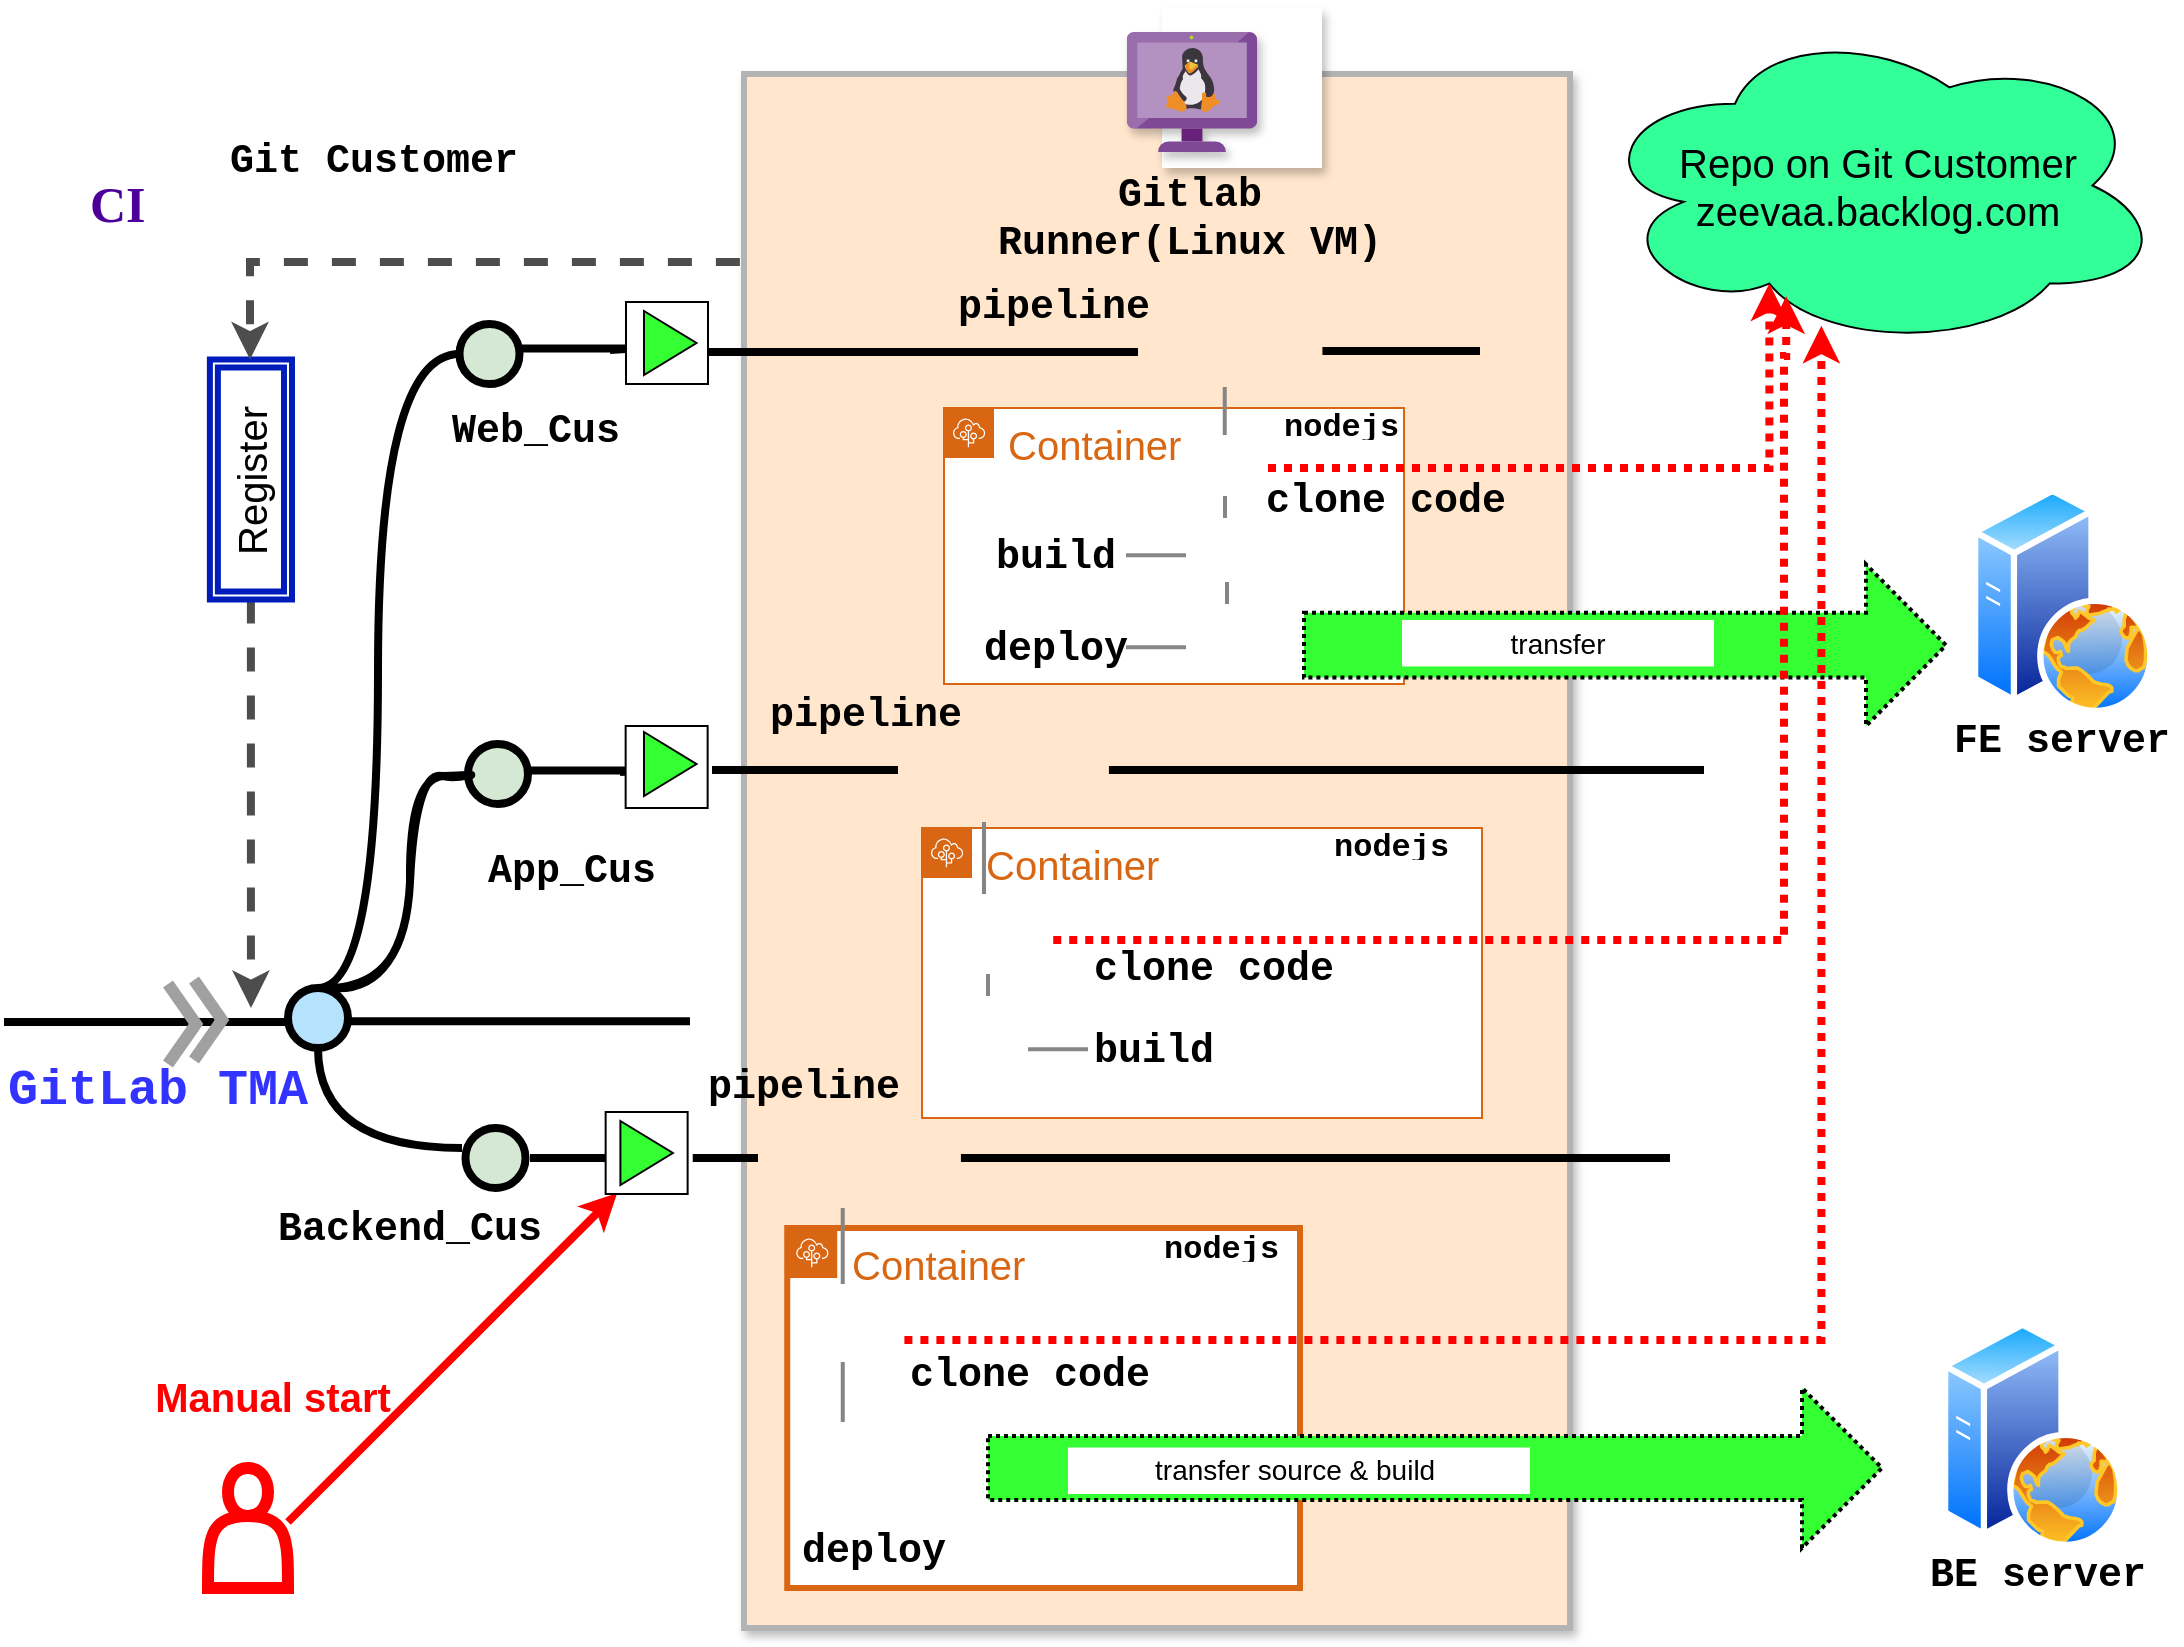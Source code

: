 <mxfile version="20.2.3" type="github">
  <diagram id="yPxyJZ8AM_hMuL3Unpa9" name="complex gitflow">
    <mxGraphModel dx="1169" dy="596" grid="1" gridSize="10" guides="0" tooltips="1" connect="0" arrows="0" fold="1" page="0" pageScale="1" pageWidth="1100" pageHeight="850" math="0" shadow="0">
      <root>
        <mxCell id="0" />
        <mxCell id="1" parent="0" />
        <mxCell id="5-vusKYfpJIrkrFz_v---182" value="" style="shape=image;html=1;verticalAlign=top;verticalLabelPosition=bottom;labelBackgroundColor=#ffffff;imageAspect=0;aspect=fixed;image=https://cdn4.iconfinder.com/data/icons/socialcones/508/Gitlab-128.png;rounded=0;shadow=0;glass=0;labelBorderColor=none;fontSize=25;fontColor=#3333FF;strokeColor=#FF0000;strokeWidth=6;fillColor=none;" parent="1" vertex="1">
          <mxGeometry x="21" y="7" width="107" height="107" as="geometry" />
        </mxCell>
        <mxCell id="5-vusKYfpJIrkrFz_v---49" value="" style="whiteSpace=wrap;html=1;strokeWidth=3;fillColor=#FFE6CC;rounded=0;shadow=1;glass=0;absoluteArcSize=1;allowArrows=1;labelBackgroundColor=none;labelBorderColor=none;fontColor=#CFCFCF;strokeColor=#B3B3B3;" parent="1" vertex="1">
          <mxGeometry x="377" y="39" width="413" height="777" as="geometry" />
        </mxCell>
        <mxCell id="5-vusKYfpJIrkrFz_v---159" value="&lt;font style=&quot;font-size: 20px;&quot;&gt;Container&lt;/font&gt;" style="points=[[0,0],[0.25,0],[0.5,0],[0.75,0],[1,0],[1,0.25],[1,0.5],[1,0.75],[1,1],[0.75,1],[0.5,1],[0.25,1],[0,1],[0,0.75],[0,0.5],[0,0.25]];outlineConnect=0;gradientColor=none;html=1;whiteSpace=wrap;fontSize=12;fontStyle=0;container=1;pointerEvents=0;collapsible=0;recursiveResize=0;shape=mxgraph.aws4.group;grIcon=mxgraph.aws4.group_elastic_beanstalk;strokeColor=#D86613;fillColor=default;verticalAlign=top;align=left;spacingLeft=30;fontColor=#D86613;dashed=0;rounded=0;shadow=0;glass=0;labelBackgroundColor=none;labelBorderColor=none;" parent="1" vertex="1">
          <mxGeometry x="477" y="206" width="230" height="138" as="geometry" />
        </mxCell>
        <mxCell id="YNiDKU0idmeV1tOSZLgt-16" value="" style="shape=image;html=1;verticalAlign=top;verticalLabelPosition=bottom;labelBackgroundColor=#ffffff;imageAspect=0;aspect=fixed;image=https://cdn3.iconfinder.com/data/icons/flat-actions-icons-9/792/Tick_Mark_Circle-128.png;rounded=0;shadow=0;glass=0;labelBorderColor=none;fontColor=none;strokeColor=#828282;strokeWidth=4;fillColor=#FFFFFF;" vertex="1" parent="5-vusKYfpJIrkrFz_v---159">
          <mxGeometry x="111.56" y="41.56" width="61.62" height="61.62" as="geometry" />
        </mxCell>
        <mxCell id="5-vusKYfpJIrkrFz_v---47" value="" style="shape=image;html=1;verticalAlign=top;verticalLabelPosition=bottom;labelBackgroundColor=#ffffff;imageAspect=0;aspect=fixed;image=https://cdn0.iconfinder.com/data/icons/phosphor-thin-vol-3/256/git-commit-thin-128.png;strokeWidth=6;direction=west;rounded=0;" parent="1" vertex="1">
          <mxGeometry x="364" y="517.62" width="126.75" height="126.75" as="geometry" />
        </mxCell>
        <mxCell id="5-vusKYfpJIrkrFz_v---157" value="&lt;font style=&quot;font-size: 20px;&quot;&gt;Container&lt;/font&gt;" style="points=[[0,0],[0.25,0],[0.5,0],[0.75,0],[1,0],[1,0.25],[1,0.5],[1,0.75],[1,1],[0.75,1],[0.5,1],[0.25,1],[0,1],[0,0.75],[0,0.5],[0,0.25]];outlineConnect=0;gradientColor=none;html=1;whiteSpace=wrap;fontSize=12;fontStyle=0;container=1;pointerEvents=0;collapsible=0;recursiveResize=0;shape=mxgraph.aws4.group;grIcon=mxgraph.aws4.group_elastic_beanstalk;strokeColor=#D86613;fillColor=default;verticalAlign=top;align=left;spacingLeft=30;fontColor=#D86613;dashed=0;rounded=0;shadow=0;glass=0;labelBackgroundColor=none;labelBorderColor=none;" parent="1" vertex="1">
          <mxGeometry x="467" y="416" width="260" height="80" as="geometry" />
        </mxCell>
        <mxCell id="5-vusKYfpJIrkrFz_v---151" value="&lt;font style=&quot;font-size: 20px;&quot;&gt;Container&lt;/font&gt;" style="points=[[0,0],[0.25,0],[0.5,0],[0.75,0],[1,0],[1,0.25],[1,0.5],[1,0.75],[1,1],[0.75,1],[0.5,1],[0.25,1],[0,1],[0,0.75],[0,0.5],[0,0.25]];outlineConnect=0;gradientColor=none;html=1;whiteSpace=wrap;fontSize=12;fontStyle=0;container=1;pointerEvents=0;collapsible=0;recursiveResize=0;shape=mxgraph.aws4.group;grIcon=mxgraph.aws4.group_elastic_beanstalk;strokeColor=#D86613;fillColor=default;verticalAlign=top;align=left;spacingLeft=30;fontColor=#D86613;dashed=0;rounded=0;shadow=0;glass=0;labelBackgroundColor=none;labelBorderColor=none;strokeWidth=3;" parent="1" vertex="1">
          <mxGeometry x="398.62" y="616" width="256.38" height="180" as="geometry" />
        </mxCell>
        <mxCell id="5-vusKYfpJIrkrFz_v---160" value="&lt;font style=&quot;font-size: 16px;&quot;&gt;nodejs&lt;/font&gt;" style="text;html=1;strokeColor=none;fillColor=none;align=left;verticalAlign=middle;whiteSpace=wrap;overflow=hidden;fontSize=20;fontStyle=1;fontFamily=Courier New;rounded=0;" parent="5-vusKYfpJIrkrFz_v---151" vertex="1">
          <mxGeometry x="186.84" y="-5" width="84.54" height="23" as="geometry" />
        </mxCell>
        <mxCell id="5-vusKYfpJIrkrFz_v---142" value="clone code" style="text;html=1;strokeColor=none;fillColor=none;align=left;verticalAlign=middle;whiteSpace=wrap;overflow=hidden;fontSize=20;fontStyle=1;fontFamily=Courier New;rounded=0;" parent="5-vusKYfpJIrkrFz_v---151" vertex="1">
          <mxGeometry x="59.38" y="59" width="123.81" height="26" as="geometry" />
        </mxCell>
        <mxCell id="5-vusKYfpJIrkrFz_v---116" value="" style="verticalLabelPosition=bottom;verticalAlign=top;html=1;strokeWidth=2;shape=mxgraph.arrows2.arrow;dy=0.6;dx=40;notch=0;rounded=0;shadow=0;glass=0;labelBackgroundColor=none;labelBorderColor=none;fontColor=none;fillColor=#33FF33;dashed=1;dashPattern=1 1;whiteSpace=wrap;" parent="1" vertex="1">
          <mxGeometry x="499" y="696" width="447" height="80" as="geometry" />
        </mxCell>
        <mxCell id="5-vusKYfpJIrkrFz_v---67" value="" style="whiteSpace=wrap;html=1;aspect=fixed;rounded=0;shadow=1;glass=0;labelBackgroundColor=none;labelBorderColor=none;fontColor=none;strokeColor=none;strokeWidth=4;fillColor=#FFFFFF;noLabel=1;" parent="1" vertex="1">
          <mxGeometry x="586" y="6" width="80" height="80" as="geometry" />
        </mxCell>
        <mxCell id="uWUnNED6HEl2aK5fdaIb-10" value="" style="verticalLabelPosition=bottom;verticalAlign=top;html=1;strokeWidth=4;shape=mxgraph.flowchart.on-page_reference;plain-blue;gradientColor=none;fillColor=#B5E3Fe;strokeColor=#000000;rounded=0;" parent="1" vertex="1">
          <mxGeometry x="149" y="496" width="30" height="30" as="geometry" />
        </mxCell>
        <mxCell id="5-vusKYfpJIrkrFz_v---6" value="" style="verticalLabelPosition=bottom;verticalAlign=top;html=1;strokeWidth=4;shape=mxgraph.flowchart.on-page_reference;plain-purple;gradientColor=none;strokeColor=#000000;fillColor=#D5E8D4;rounded=0;" parent="1" vertex="1">
          <mxGeometry x="237.75" y="566" width="30" height="30" as="geometry" />
        </mxCell>
        <mxCell id="5-vusKYfpJIrkrFz_v---7" value="" style="verticalLabelPosition=bottom;verticalAlign=top;html=1;strokeWidth=4;shape=mxgraph.flowchart.on-page_reference;plain-purple;gradientColor=none;strokeColor=#000000;fillColor=#D5E8D4;rounded=0;" parent="1" vertex="1">
          <mxGeometry x="239" y="374" width="30" height="30" as="geometry" />
        </mxCell>
        <mxCell id="5-vusKYfpJIrkrFz_v---11" style="edgeStyle=orthogonalEdgeStyle;html=1;endArrow=none;endFill=0;jettySize=auto;orthogonalLoop=1;strokeWidth=4;fontSize=15;exitX=0.5;exitY=1;exitDx=0;exitDy=0;exitPerimeter=0;curved=1;" parent="1" source="uWUnNED6HEl2aK5fdaIb-10" edge="1">
          <mxGeometry relative="1" as="geometry">
            <mxPoint x="129.65" y="552.65" as="sourcePoint" />
            <mxPoint x="236" y="576" as="targetPoint" />
            <Array as="points">
              <mxPoint x="164" y="576" />
            </Array>
          </mxGeometry>
        </mxCell>
        <mxCell id="5-vusKYfpJIrkrFz_v---14" value="App_Cus" style="text;html=1;strokeColor=none;fillColor=none;align=left;verticalAlign=middle;whiteSpace=wrap;overflow=hidden;fontSize=20;fontStyle=1;fontFamily=Courier New;rounded=0;" parent="1" vertex="1">
          <mxGeometry x="247" y="410" width="97.62" height="53" as="geometry" />
        </mxCell>
        <mxCell id="5-vusKYfpJIrkrFz_v---15" value="" style="verticalLabelPosition=bottom;verticalAlign=top;html=1;strokeWidth=4;shape=mxgraph.flowchart.on-page_reference;plain-purple;gradientColor=none;strokeColor=#000000;fillColor=#D5E8D4;rounded=0;" parent="1" vertex="1">
          <mxGeometry x="234.75" y="164" width="30" height="30" as="geometry" />
        </mxCell>
        <mxCell id="5-vusKYfpJIrkrFz_v---16" style="edgeStyle=orthogonalEdgeStyle;orthogonalLoop=1;jettySize=auto;html=1;exitX=0.5;exitY=0;exitDx=0;exitDy=0;exitPerimeter=0;endArrow=none;endFill=0;strokeWidth=4;fontFamily=Courier New;fontColor=#009900;entryX=0;entryY=0.5;entryDx=0;entryDy=0;entryPerimeter=0;curved=1;" parent="1" source="uWUnNED6HEl2aK5fdaIb-10" edge="1" target="5-vusKYfpJIrkrFz_v---15">
          <mxGeometry relative="1" as="geometry">
            <mxPoint x="129" y="447" as="sourcePoint" />
            <mxPoint x="240" y="183" as="targetPoint" />
            <Array as="points">
              <mxPoint x="194" y="496" />
              <mxPoint x="194" y="179" />
            </Array>
          </mxGeometry>
        </mxCell>
        <mxCell id="5-vusKYfpJIrkrFz_v---17" value="Web_Cus" style="text;html=1;strokeColor=none;fillColor=none;align=left;verticalAlign=middle;whiteSpace=wrap;overflow=hidden;fontSize=20;fontStyle=1;fontFamily=Courier New;rounded=0;" parent="1" vertex="1">
          <mxGeometry x="229.38" y="200.37" width="97.62" height="33" as="geometry" />
        </mxCell>
        <mxCell id="5-vusKYfpJIrkrFz_v---44" value="" style="shape=image;html=1;verticalAlign=top;verticalLabelPosition=bottom;labelBackgroundColor=#ffffff;imageAspect=0;aspect=fixed;image=https://cdn0.iconfinder.com/data/icons/phosphor-thin-vol-3/256/git-commit-thin-128.png;strokeWidth=6;rounded=0;" parent="1" vertex="1">
          <mxGeometry x="556" y="113.62" width="126.75" height="126.75" as="geometry" />
        </mxCell>
        <mxCell id="5-vusKYfpJIrkrFz_v---46" value="" style="shape=image;html=1;verticalAlign=top;verticalLabelPosition=bottom;labelBackgroundColor=#ffffff;imageAspect=0;aspect=fixed;image=https://cdn0.iconfinder.com/data/icons/phosphor-thin-vol-3/256/git-commit-thin-128.png;strokeWidth=6;rounded=0;" parent="1" vertex="1">
          <mxGeometry x="434.82" y="323.62" width="126.75" height="126.75" as="geometry" />
        </mxCell>
        <mxCell id="5-vusKYfpJIrkrFz_v---53" value="" style="shape=image;html=1;verticalAlign=top;verticalLabelPosition=bottom;labelBackgroundColor=#ffffff;imageAspect=0;aspect=fixed;image=https://cdn3.iconfinder.com/data/icons/UltimateGnome/128x128/actions/gtk-refresh.png;rounded=0;shadow=1;glass=0;labelBorderColor=none;fontColor=#CFCFCF;strokeColor=#B3B3B3;strokeWidth=4;fillColor=none;imageBorder=none;imageBackground=none;" parent="1" vertex="1">
          <mxGeometry x="600.37" y="157.5" width="38" height="38" as="geometry" />
        </mxCell>
        <mxCell id="5-vusKYfpJIrkrFz_v---57" value="" style="shape=image;html=1;verticalAlign=top;verticalLabelPosition=bottom;labelBackgroundColor=#007FFF;imageAspect=0;aspect=fixed;image=https://cdn3.iconfinder.com/data/icons/UltimateGnome/128x128/actions/gtk-refresh.png;rounded=0;shadow=1;glass=0;labelBorderColor=#007FFF;fontColor=#007FFF;strokeColor=#007FFF;strokeWidth=4;fillColor=#007FFF;" parent="1" vertex="1">
          <mxGeometry x="407.38" y="561" width="40" height="40" as="geometry" />
        </mxCell>
        <mxCell id="5-vusKYfpJIrkrFz_v---66" value="" style="aspect=fixed;html=1;points=[];align=center;image;fontSize=12;image=img/lib/mscae/VM_Linux_Non_Azure.svg;rounded=0;shadow=1;glass=0;labelBackgroundColor=default;labelBorderColor=none;fontColor=default;strokeColor=#B3B3B3;strokeWidth=4;fillColor=#007FFF;" parent="1" vertex="1">
          <mxGeometry x="568.39" y="18" width="65.22" height="60" as="geometry" />
        </mxCell>
        <mxCell id="5-vusKYfpJIrkrFz_v---71" value="&lt;font style=&quot;font-size: 20px;&quot;&gt;Gitlab Runner(Linux VM)&lt;/font&gt;" style="text;html=1;strokeColor=none;fillColor=none;align=center;verticalAlign=middle;whiteSpace=wrap;overflow=hidden;fontSize=14;fontStyle=1;fontFamily=Courier New;rounded=0;" parent="1" vertex="1">
          <mxGeometry x="493" y="83" width="214" height="55" as="geometry" />
        </mxCell>
        <mxCell id="5-vusKYfpJIrkrFz_v---81" value="" style="edgeStyle=orthogonalEdgeStyle;rounded=0;orthogonalLoop=1;jettySize=auto;html=1;fontSize=15;endArrow=none;endFill=0;strokeWidth=4;" parent="1" edge="1">
          <mxGeometry relative="1" as="geometry">
            <mxPoint x="315" y="388" as="targetPoint" />
            <mxPoint x="269" y="387.29" as="sourcePoint" />
            <Array as="points">
              <mxPoint x="327" y="387" />
            </Array>
          </mxGeometry>
        </mxCell>
        <mxCell id="5-vusKYfpJIrkrFz_v---101" value="" style="line;strokeWidth=4;html=1;perimeter=backbonePerimeter;points=[];outlineConnect=0;rounded=0;shadow=0;glass=0;labelBackgroundColor=none;labelBorderColor=none;fontColor=none;fillColor=#FFFFFF;" parent="1" vertex="1">
          <mxGeometry x="270" y="576" width="40" height="10" as="geometry" />
        </mxCell>
        <mxCell id="5-vusKYfpJIrkrFz_v---103" value="" style="shape=image;html=1;verticalAlign=top;verticalLabelPosition=bottom;labelBackgroundColor=#ffffff;imageAspect=0;aspect=fixed;image=https://cdn3.iconfinder.com/data/icons/flat-actions-icons-9/792/Tick_Mark_Circle-128.png;rounded=0;shadow=0;glass=0;labelBorderColor=none;fontColor=none;strokeColor=#828282;strokeWidth=4;fillColor=#FFFFFF;" parent="1" vertex="1">
          <mxGeometry x="395.57" y="637" width="61.62" height="61.62" as="geometry" />
        </mxCell>
        <mxCell id="5-vusKYfpJIrkrFz_v---104" value="" style="shape=image;html=1;verticalAlign=top;verticalLabelPosition=bottom;labelBackgroundColor=#ffffff;imageAspect=0;aspect=fixed;image=https://cdn3.iconfinder.com/data/icons/flat-actions-icons-9/792/Tick_Mark_Circle-128.png;rounded=0;shadow=0;glass=0;labelBorderColor=none;fontColor=none;strokeColor=#828282;strokeWidth=4;fillColor=#FFFFFF;" parent="1" vertex="1">
          <mxGeometry x="396.87" y="705" width="59" height="59" as="geometry" />
        </mxCell>
        <mxCell id="5-vusKYfpJIrkrFz_v---106" style="edgeStyle=orthogonalEdgeStyle;orthogonalLoop=1;jettySize=auto;html=1;endArrow=none;endFill=0;strokeWidth=4;fontFamily=Courier New;fontColor=#009900;sketch=1;curved=1;" parent="1" edge="1">
          <mxGeometry relative="1" as="geometry">
            <mxPoint x="171" y="496" as="sourcePoint" />
            <mxPoint x="240" y="390" as="targetPoint" />
            <Array as="points">
              <mxPoint x="210" y="496" />
              <mxPoint x="210" y="390" />
              <mxPoint x="242" y="390" />
            </Array>
          </mxGeometry>
        </mxCell>
        <mxCell id="5-vusKYfpJIrkrFz_v---108" value="" style="line;strokeWidth=2;direction=south;html=1;rounded=0;shadow=0;glass=0;labelBackgroundColor=none;labelBorderColor=none;fontColor=none;fillColor=#FFFFFF;strokeColor=#858585;" parent="1" vertex="1">
          <mxGeometry x="421.37" y="606" width="10" height="38" as="geometry" />
        </mxCell>
        <mxCell id="5-vusKYfpJIrkrFz_v---109" value="" style="line;strokeWidth=2;direction=south;html=1;rounded=0;shadow=0;glass=0;labelBackgroundColor=none;labelBorderColor=none;fontColor=none;fillColor=#FFFFFF;strokeColor=#858585;" parent="1" vertex="1">
          <mxGeometry x="421.38" y="683" width="10" height="30" as="geometry" />
        </mxCell>
        <mxCell id="5-vusKYfpJIrkrFz_v---117" value="transfer source &amp;amp; build&amp;nbsp;" style="whiteSpace=wrap;html=1;rounded=0;shadow=0;glass=0;dashed=1;dashPattern=1 1;labelBackgroundColor=none;labelBorderColor=none;fontColor=none;strokeColor=none;strokeWidth=4;fillColor=#FFFFFF;fontSize=14;" parent="1" vertex="1">
          <mxGeometry x="539" y="725.75" width="231" height="23.25" as="geometry" />
        </mxCell>
        <mxCell id="5-vusKYfpJIrkrFz_v---120" value="" style="aspect=fixed;perimeter=ellipsePerimeter;html=1;align=center;shadow=0;dashed=0;spacingTop=3;image;image=img/lib/active_directory/web_server.svg;rounded=0;glass=0;dashPattern=1 1;labelBackgroundColor=none;labelBorderColor=none;fontSize=14;fontColor=none;strokeColor=#858585;strokeWidth=4;fillColor=#FFFFFF;" parent="1" vertex="1">
          <mxGeometry x="976" y="662.56" width="90.75" height="113.44" as="geometry" />
        </mxCell>
        <mxCell id="5-vusKYfpJIrkrFz_v---121" value="&lt;font style=&quot;font-size: 20px;&quot;&gt;BE server&lt;/font&gt;" style="text;html=1;strokeColor=none;fillColor=none;align=left;verticalAlign=middle;whiteSpace=wrap;overflow=hidden;fontSize=14;fontStyle=1;fontFamily=Courier New;rounded=0;" parent="1" vertex="1">
          <mxGeometry x="968" y="769" width="128" height="39" as="geometry" />
        </mxCell>
        <mxCell id="5-vusKYfpJIrkrFz_v---122" value="" style="shape=image;html=1;verticalAlign=top;verticalLabelPosition=bottom;labelBackgroundColor=#ffffff;imageAspect=0;aspect=fixed;image=https://cdn3.iconfinder.com/data/icons/UltimateGnome/128x128/actions/gtk-refresh.png;rounded=0;shadow=1;glass=0;labelBorderColor=none;fontColor=#CFCFCF;strokeColor=#B3B3B3;strokeWidth=4;fillColor=none;imageBorder=none;imageBackground=none;" parent="1" vertex="1">
          <mxGeometry x="479.2" y="368" width="38" height="38" as="geometry" />
        </mxCell>
        <mxCell id="5-vusKYfpJIrkrFz_v---125" value="" style="shape=image;html=1;verticalAlign=top;verticalLabelPosition=bottom;labelBackgroundColor=#ffffff;imageAspect=0;aspect=fixed;image=https://cdn3.iconfinder.com/data/icons/flat-actions-icons-9/792/Tick_Mark_Circle-128.png;rounded=0;shadow=0;glass=0;labelBorderColor=none;fontColor=none;strokeColor=#828282;strokeWidth=4;fillColor=#FFFFFF;" parent="1" vertex="1">
          <mxGeometry x="588.56" y="203.76" width="61.62" height="61.62" as="geometry" />
        </mxCell>
        <mxCell id="5-vusKYfpJIrkrFz_v---126" value="" style="shape=image;html=1;verticalAlign=top;verticalLabelPosition=bottom;labelBackgroundColor=#ffffff;imageAspect=0;aspect=fixed;image=https://cdn3.iconfinder.com/data/icons/flat-actions-icons-9/792/Tick_Mark_Circle-128.png;rounded=0;shadow=0;glass=0;labelBorderColor=none;fontColor=none;strokeColor=#828282;strokeWidth=4;fillColor=#FFFFFF;" parent="1" vertex="1">
          <mxGeometry x="588.56" y="291.38" width="61.62" height="61.62" as="geometry" />
        </mxCell>
        <mxCell id="5-vusKYfpJIrkrFz_v---128" value="&lt;font style=&quot;font-size: 20px;&quot;&gt;FE server&lt;/font&gt;" style="text;html=1;strokeColor=none;fillColor=none;align=left;verticalAlign=middle;whiteSpace=wrap;overflow=hidden;fontSize=20;fontStyle=1;fontFamily=Courier New;rounded=0;" parent="1" vertex="1">
          <mxGeometry x="980" y="352" width="113" height="39" as="geometry" />
        </mxCell>
        <mxCell id="5-vusKYfpJIrkrFz_v---127" value="" style="aspect=fixed;perimeter=ellipsePerimeter;html=1;align=center;shadow=0;dashed=0;spacingTop=3;image;image=img/lib/active_directory/web_server.svg;rounded=0;glass=0;dashPattern=1 1;labelBackgroundColor=none;labelBorderColor=none;fontSize=14;fontColor=none;strokeColor=#858585;strokeWidth=4;fillColor=#FFFFFF;" parent="1" vertex="1">
          <mxGeometry x="991" y="245.56" width="90.75" height="113.44" as="geometry" />
        </mxCell>
        <mxCell id="5-vusKYfpJIrkrFz_v---139" value="" style="verticalLabelPosition=bottom;verticalAlign=top;html=1;strokeWidth=2;shape=mxgraph.arrows2.arrow;dy=0.6;dx=40;notch=0;rounded=0;shadow=0;glass=0;labelBackgroundColor=none;labelBorderColor=none;fontColor=none;fillColor=#33FF33;dashed=1;dashPattern=1 1;whiteSpace=wrap;" parent="1" vertex="1">
          <mxGeometry x="657" y="284.19" width="321" height="80.81" as="geometry" />
        </mxCell>
        <mxCell id="5-vusKYfpJIrkrFz_v---140" value="transfer" style="whiteSpace=wrap;html=1;rounded=0;shadow=0;glass=0;dashed=1;dashPattern=1 1;labelBackgroundColor=none;labelBorderColor=none;fontColor=none;strokeColor=none;strokeWidth=4;fillColor=#FFFFFF;fontSize=14;" parent="1" vertex="1">
          <mxGeometry x="706" y="311.97" width="156" height="23.25" as="geometry" />
        </mxCell>
        <mxCell id="5-vusKYfpJIrkrFz_v---141" value="Backend_Cus" style="text;html=1;strokeColor=none;fillColor=none;align=left;verticalAlign=middle;whiteSpace=wrap;overflow=hidden;fontSize=20;fontStyle=1;fontFamily=Courier New;rounded=0;" parent="1" vertex="1">
          <mxGeometry x="142.19" y="596" width="144.81" height="40" as="geometry" />
        </mxCell>
        <mxCell id="5-vusKYfpJIrkrFz_v---144" value="build&amp;nbsp;" style="text;html=1;strokeColor=none;fillColor=none;align=left;verticalAlign=middle;whiteSpace=wrap;overflow=hidden;fontSize=20;fontStyle=1;fontFamily=Courier New;rounded=0;" parent="1" vertex="1">
          <mxGeometry x="500.56" y="253.19" width="91" height="53" as="geometry" />
        </mxCell>
        <mxCell id="5-vusKYfpJIrkrFz_v---145" value="deploy" style="text;html=1;strokeColor=none;fillColor=none;align=left;verticalAlign=middle;whiteSpace=wrap;overflow=hidden;fontSize=20;fontStyle=1;fontFamily=Courier New;rounded=0;" parent="1" vertex="1">
          <mxGeometry x="494.56" y="299.69" width="91" height="53" as="geometry" />
        </mxCell>
        <mxCell id="5-vusKYfpJIrkrFz_v---147" value="" style="line;strokeWidth=2;html=1;perimeter=backbonePerimeter;points=[];outlineConnect=0;rounded=0;shadow=0;glass=0;labelBackgroundColor=none;labelBorderColor=none;fontSize=20;fontColor=none;fillColor=#33FF33;strokeColor=#878787;" parent="1" vertex="1">
          <mxGeometry x="568" y="324" width="30" height="3.37" as="geometry" />
        </mxCell>
        <mxCell id="5-vusKYfpJIrkrFz_v---148" value="" style="line;strokeWidth=2;html=1;perimeter=backbonePerimeter;points=[];outlineConnect=0;rounded=0;shadow=0;glass=0;labelBackgroundColor=none;labelBorderColor=none;fontSize=20;fontColor=none;fillColor=#33FF33;strokeColor=#878787;" parent="1" vertex="1">
          <mxGeometry x="568" y="278" width="30" height="3.37" as="geometry" />
        </mxCell>
        <mxCell id="5-vusKYfpJIrkrFz_v---152" value="deploy" style="text;html=1;strokeColor=none;fillColor=none;align=left;verticalAlign=middle;whiteSpace=wrap;overflow=hidden;fontSize=20;fontStyle=1;fontFamily=Courier New;rounded=0;" parent="1" vertex="1">
          <mxGeometry x="403.81" y="750" width="128.81" height="53" as="geometry" />
        </mxCell>
        <mxCell id="5-vusKYfpJIrkrFz_v---162" value="&lt;font style=&quot;font-size: 16px;&quot;&gt;nodejs&lt;/font&gt;" style="text;html=1;strokeColor=none;fillColor=none;align=left;verticalAlign=middle;whiteSpace=wrap;overflow=hidden;fontSize=20;fontStyle=1;fontFamily=Courier New;rounded=0;" parent="1" vertex="1">
          <mxGeometry x="645.46" y="200" width="84.54" height="23" as="geometry" />
        </mxCell>
        <mxCell id="5-vusKYfpJIrkrFz_v---163" value="" style="line;strokeWidth=4;html=1;perimeter=backbonePerimeter;points=[];outlineConnect=0;rounded=0;shadow=0;glass=0;labelBackgroundColor=none;labelBorderColor=none;fontSize=16;fontColor=none;fillColor=#007FFF;" parent="1" vertex="1">
          <mxGeometry x="179" y="507.62" width="171" height="10" as="geometry" />
        </mxCell>
        <mxCell id="5-vusKYfpJIrkrFz_v---164" value="" style="line;strokeWidth=4;html=1;perimeter=backbonePerimeter;points=[];outlineConnect=0;rounded=0;shadow=0;glass=0;labelBackgroundColor=none;labelBorderColor=none;fontSize=16;fontColor=none;fillColor=#007FFF;" parent="1" vertex="1">
          <mxGeometry x="361" y="382" width="93" height="10" as="geometry" />
        </mxCell>
        <mxCell id="5-vusKYfpJIrkrFz_v---165" value="" style="line;strokeWidth=4;html=1;perimeter=backbonePerimeter;points=[];outlineConnect=0;rounded=0;shadow=0;glass=0;labelBackgroundColor=none;labelBorderColor=none;fontSize=16;fontColor=none;fillColor=#007FFF;" parent="1" vertex="1">
          <mxGeometry x="359" y="172.99" width="215" height="10" as="geometry" />
        </mxCell>
        <mxCell id="5-vusKYfpJIrkrFz_v---166" value="" style="line;strokeWidth=4;html=1;perimeter=backbonePerimeter;points=[];outlineConnect=0;rounded=0;shadow=0;glass=0;labelBackgroundColor=none;labelBorderColor=none;fontSize=16;fontColor=none;fillColor=#007FFF;" parent="1" vertex="1">
          <mxGeometry x="351.37" y="576" width="32.63" height="10" as="geometry" />
        </mxCell>
        <mxCell id="5-vusKYfpJIrkrFz_v---167" value="" style="line;strokeWidth=4;html=1;perimeter=backbonePerimeter;points=[];outlineConnect=0;rounded=0;shadow=0;glass=0;labelBackgroundColor=none;labelBorderColor=none;fontSize=16;fontColor=none;fillColor=#007FFF;" parent="1" vertex="1">
          <mxGeometry x="485.46" y="575.99" width="354.54" height="10" as="geometry" />
        </mxCell>
        <mxCell id="5-vusKYfpJIrkrFz_v---169" value="" style="line;strokeWidth=4;html=1;perimeter=backbonePerimeter;points=[];outlineConnect=0;rounded=0;shadow=0;glass=0;labelBackgroundColor=none;labelBorderColor=none;fontSize=16;fontColor=none;fillColor=#007FFF;" parent="1" vertex="1">
          <mxGeometry x="559.46" y="381.99" width="297.54" height="10" as="geometry" />
        </mxCell>
        <mxCell id="5-vusKYfpJIrkrFz_v---173" style="edgeStyle=orthogonalEdgeStyle;rounded=0;orthogonalLoop=1;jettySize=auto;html=1;fontSize=20;fontColor=#000000;strokeColor=#4D4D4D;strokeWidth=4;dashed=1;" parent="1" source="5-vusKYfpJIrkrFz_v---172" edge="1">
          <mxGeometry relative="1" as="geometry">
            <mxPoint x="130.47" y="506" as="targetPoint" />
          </mxGeometry>
        </mxCell>
        <mxCell id="5-vusKYfpJIrkrFz_v---172" value="&lt;font color=&quot;#000000&quot; style=&quot;font-size: 20px;&quot;&gt;Register&lt;/font&gt;" style="shape=ext;double=1;rounded=0;whiteSpace=wrap;html=1;shadow=0;glass=0;labelBackgroundColor=none;labelBorderColor=none;fontSize=20;fontColor=#ffffff;strokeColor=#001DBC;strokeWidth=3;fillColor=none;direction=south;verticalAlign=middle;horizontal=0;align=center;" parent="1" vertex="1">
          <mxGeometry x="109.94" y="181.75" width="41.06" height="120" as="geometry" />
        </mxCell>
        <mxCell id="5-vusKYfpJIrkrFz_v---170" value="" style="line;strokeWidth=4;html=1;perimeter=backbonePerimeter;points=[];outlineConnect=0;rounded=0;shadow=0;glass=0;labelBackgroundColor=none;labelBorderColor=none;fontSize=16;fontColor=none;fillColor=#007FFF;" parent="1" vertex="1">
          <mxGeometry x="666.21" y="172.5" width="78.79" height="10" as="geometry" />
        </mxCell>
        <mxCell id="5-vusKYfpJIrkrFz_v---175" value="" style="edgeStyle=elbowEdgeStyle;elbow=horizontal;endArrow=classic;html=1;rounded=0;dashed=1;fontSize=20;fontColor=#000000;strokeColor=#4D4D4D;strokeWidth=4;entryX=0;entryY=0.5;entryDx=0;entryDy=0;exitX=-0.005;exitY=0.121;exitDx=0;exitDy=0;exitPerimeter=0;" parent="1" source="5-vusKYfpJIrkrFz_v---49" target="5-vusKYfpJIrkrFz_v---172" edge="1">
          <mxGeometry width="50" height="50" relative="1" as="geometry">
            <mxPoint x="411" y="116" as="sourcePoint" />
            <mxPoint x="211" y="86" as="targetPoint" />
            <Array as="points">
              <mxPoint x="130" y="106" />
            </Array>
          </mxGeometry>
        </mxCell>
        <mxCell id="5-vusKYfpJIrkrFz_v---176" value="" style="shape=actor;whiteSpace=wrap;html=1;rounded=0;shadow=0;glass=0;labelBackgroundColor=none;labelBorderColor=none;fontSize=20;fontColor=#000000;strokeColor=#FF0000;strokeWidth=6;fillColor=none;" parent="1" vertex="1">
          <mxGeometry x="109" y="736" width="40" height="60" as="geometry" />
        </mxCell>
        <mxCell id="5-vusKYfpJIrkrFz_v---177" value="" style="endArrow=classic;html=1;rounded=0;fontSize=20;fontColor=#000000;strokeColor=#FF0000;strokeWidth=4;entryX=0.25;entryY=1;entryDx=0;entryDy=0;exitX=0.9;exitY=0.5;exitDx=0;exitDy=0;exitPerimeter=0;" parent="1" edge="1">
          <mxGeometry relative="1" as="geometry">
            <mxPoint x="149" y="763" as="sourcePoint" />
            <mxPoint x="313.62" y="598.5" as="targetPoint" />
          </mxGeometry>
        </mxCell>
        <mxCell id="5-vusKYfpJIrkrFz_v---178" value="Manual start" style="edgeLabel;resizable=0;html=1;align=center;verticalAlign=middle;rounded=0;shadow=0;glass=0;labelBackgroundColor=none;labelBorderColor=none;fontSize=20;fontColor=#FF0000;strokeColor=#FF0000;strokeWidth=6;fillColor=none;fontStyle=1;" parent="5-vusKYfpJIrkrFz_v---177" connectable="0" vertex="1">
          <mxGeometry relative="1" as="geometry">
            <mxPoint x="-91" y="19" as="offset" />
          </mxGeometry>
        </mxCell>
        <mxCell id="5-vusKYfpJIrkrFz_v---181" value="&lt;font color=&quot;#3333ff&quot; style=&quot;font-size: 25px;&quot;&gt;GitLab TMA&lt;/font&gt;" style="text;html=1;strokeColor=none;fillColor=none;align=left;verticalAlign=middle;whiteSpace=wrap;overflow=hidden;fontSize=20;fontStyle=1;fontFamily=Courier New;rounded=0;" parent="1" vertex="1">
          <mxGeometry x="7" y="520" width="183.06" height="53" as="geometry" />
        </mxCell>
        <mxCell id="5-vusKYfpJIrkrFz_v---186" value="" style="line;strokeWidth=4;html=1;perimeter=backbonePerimeter;points=[];outlineConnect=0;rounded=0;shadow=0;glass=0;labelBackgroundColor=none;labelBorderColor=none;fontSize=25;fontColor=#3333FF;fillColor=none;" parent="1" vertex="1">
          <mxGeometry x="7" y="508" width="142" height="10" as="geometry" />
        </mxCell>
        <mxCell id="5-vusKYfpJIrkrFz_v---187" value="&lt;font style=&quot;font-size: 25px;&quot;&gt;CI&lt;/font&gt;" style="text;html=1;strokeColor=none;fillColor=none;align=left;verticalAlign=middle;whiteSpace=wrap;overflow=hidden;fontSize=20;fontStyle=1;fontFamily=Garamond;fontColor=#4C0099;rounded=0;" parent="1" vertex="1">
          <mxGeometry x="48" y="77" width="53" height="53" as="geometry" />
        </mxCell>
        <mxCell id="5-vusKYfpJIrkrFz_v---188" value="" style="shape=image;html=1;verticalAlign=top;verticalLabelPosition=bottom;labelBackgroundColor=none;imageAspect=0;aspect=fixed;image=https://cdn0.iconfinder.com/data/icons/ie_Financial_set/128/48.png;rounded=0;shadow=0;glass=0;labelBorderColor=none;fontFamily=Garamond;fontSize=25;fontColor=#7F00FF;strokeColor=#FF0000;strokeWidth=6;fillColor=none;" parent="1" vertex="1">
          <mxGeometry x="76" y="91.24" width="26.76" height="26.76" as="geometry" />
        </mxCell>
        <mxCell id="5-vusKYfpJIrkrFz_v---189" value="pipeline" style="text;html=1;strokeColor=none;fillColor=none;align=left;verticalAlign=middle;whiteSpace=wrap;overflow=hidden;fontSize=20;fontStyle=1;fontFamily=Courier New;rounded=0;" parent="1" vertex="1">
          <mxGeometry x="356.58" y="518" width="97.62" height="53" as="geometry" />
        </mxCell>
        <mxCell id="5-vusKYfpJIrkrFz_v---190" value="pipeline" style="text;html=1;strokeColor=none;fillColor=none;align=left;verticalAlign=middle;whiteSpace=wrap;overflow=hidden;fontSize=20;fontStyle=1;fontFamily=Courier New;rounded=0;" parent="1" vertex="1">
          <mxGeometry x="387.84" y="332" width="97.62" height="53" as="geometry" />
        </mxCell>
        <mxCell id="5-vusKYfpJIrkrFz_v---191" value="pipeline" style="text;html=1;strokeColor=none;fillColor=none;align=left;verticalAlign=middle;whiteSpace=wrap;overflow=hidden;fontSize=20;fontStyle=1;fontFamily=Courier New;rounded=0;" parent="1" vertex="1">
          <mxGeometry x="482.46" y="128.75" width="97.62" height="53" as="geometry" />
        </mxCell>
        <mxCell id="5-vusKYfpJIrkrFz_v---195" value="" style="html=1;verticalLabelPosition=bottom;labelBackgroundColor=#ffffff;verticalAlign=top;shadow=0;dashed=0;strokeWidth=6;shape=mxgraph.ios7.misc.more;strokeColor=#a0a0a0;rounded=0;glass=0;labelBorderColor=none;fontFamily=Garamond;fontSize=25;fontColor=#4C0099;fillColor=none;fontStyle=1;" parent="1" vertex="1">
          <mxGeometry x="102" y="492" width="14" height="40" as="geometry" />
        </mxCell>
        <mxCell id="5-vusKYfpJIrkrFz_v---197" value="" style="html=1;verticalLabelPosition=bottom;labelBackgroundColor=#ffffff;verticalAlign=top;shadow=0;dashed=0;strokeWidth=6;shape=mxgraph.ios7.misc.more;strokeColor=#a0a0a0;rounded=0;glass=0;labelBorderColor=none;fontFamily=Garamond;fontSize=25;fontColor=#4C0099;fillColor=none;fontStyle=1;" parent="1" vertex="1">
          <mxGeometry x="89" y="494" width="14" height="40" as="geometry" />
        </mxCell>
        <mxCell id="YNiDKU0idmeV1tOSZLgt-1" value="Git Customer&lt;br&gt;" style="text;html=1;strokeColor=none;fillColor=none;align=left;verticalAlign=middle;whiteSpace=wrap;overflow=hidden;fontSize=20;fontStyle=1;fontFamily=Courier New;rounded=0;" vertex="1" parent="1">
          <mxGeometry x="118" y="63" width="147.43" height="37" as="geometry" />
        </mxCell>
        <mxCell id="YNiDKU0idmeV1tOSZLgt-4" value="" style="whiteSpace=wrap;html=1;aspect=fixed;rounded=0;" vertex="1" parent="1">
          <mxGeometry x="307.82" y="558" width="41" height="41" as="geometry" />
        </mxCell>
        <mxCell id="YNiDKU0idmeV1tOSZLgt-5" value="" style="whiteSpace=wrap;html=1;aspect=fixed;rounded=0;" vertex="1" parent="1">
          <mxGeometry x="317.82" y="365" width="41" height="41" as="geometry" />
        </mxCell>
        <mxCell id="YNiDKU0idmeV1tOSZLgt-7" value="" style="edgeStyle=orthogonalEdgeStyle;rounded=0;orthogonalLoop=1;jettySize=auto;html=1;fontSize=15;endArrow=none;endFill=0;strokeWidth=4;" edge="1" parent="1">
          <mxGeometry relative="1" as="geometry">
            <mxPoint x="310" y="177" as="targetPoint" />
            <mxPoint x="264" y="176.29" as="sourcePoint" />
            <Array as="points">
              <mxPoint x="322" y="176" />
            </Array>
          </mxGeometry>
        </mxCell>
        <mxCell id="YNiDKU0idmeV1tOSZLgt-8" value="" style="whiteSpace=wrap;html=1;aspect=fixed;rounded=0;" vertex="1" parent="1">
          <mxGeometry x="318" y="153" width="41" height="41" as="geometry" />
        </mxCell>
        <mxCell id="YNiDKU0idmeV1tOSZLgt-9" value="" style="triangle;whiteSpace=wrap;html=1;fillColor=#33FF33;rounded=0;" vertex="1" parent="1">
          <mxGeometry x="327" y="368" width="26.24" height="32" as="geometry" />
        </mxCell>
        <mxCell id="YNiDKU0idmeV1tOSZLgt-10" value="" style="triangle;whiteSpace=wrap;html=1;fillColor=#33FF33;rounded=0;" vertex="1" parent="1">
          <mxGeometry x="327" y="157.5" width="26.24" height="32" as="geometry" />
        </mxCell>
        <mxCell id="YNiDKU0idmeV1tOSZLgt-11" value="" style="triangle;whiteSpace=wrap;html=1;fillColor=#33FF33;rounded=0;" vertex="1" parent="1">
          <mxGeometry x="315.2" y="562.5" width="26.24" height="32" as="geometry" />
        </mxCell>
        <mxCell id="YNiDKU0idmeV1tOSZLgt-12" value="&lt;font style=&quot;font-size: 20px;&quot;&gt;Repo on Git Customer&lt;br&gt;zeevaa.backlog.com&lt;/font&gt;" style="ellipse;shape=cloud;whiteSpace=wrap;html=1;fillColor=#33FF99;rounded=0;" vertex="1" parent="1">
          <mxGeometry x="801" y="13" width="286" height="163.5" as="geometry" />
        </mxCell>
        <mxCell id="YNiDKU0idmeV1tOSZLgt-17" value="" style="line;strokeWidth=2;direction=south;html=1;rounded=0;shadow=0;glass=0;labelBackgroundColor=none;labelBorderColor=none;fontColor=none;fillColor=#FFFFFF;strokeColor=#858585;" vertex="1" parent="1">
          <mxGeometry x="612.37" y="195.5" width="10" height="24" as="geometry" />
        </mxCell>
        <mxCell id="YNiDKU0idmeV1tOSZLgt-27" value="clone code" style="text;html=1;strokeColor=none;fillColor=none;align=left;verticalAlign=middle;whiteSpace=wrap;overflow=hidden;fontSize=20;fontStyle=1;fontFamily=Courier New;rounded=0;" vertex="1" parent="1">
          <mxGeometry x="636" y="226" width="168.54" height="52" as="geometry" />
        </mxCell>
        <mxCell id="YNiDKU0idmeV1tOSZLgt-28" value="" style="edgeStyle=segmentEdgeStyle;endArrow=classic;html=1;rounded=0;fontSize=20;strokeWidth=4;entryX=0.31;entryY=0.8;entryDx=0;entryDy=0;entryPerimeter=0;dashed=1;strokeColor=#FF0000;dashPattern=1 1;" edge="1" parent="1" target="YNiDKU0idmeV1tOSZLgt-12">
          <mxGeometry width="50" height="50" relative="1" as="geometry">
            <mxPoint x="639" y="236" as="sourcePoint" />
            <mxPoint x="689" y="186" as="targetPoint" />
            <Array as="points">
              <mxPoint x="890" y="236" />
            </Array>
          </mxGeometry>
        </mxCell>
        <mxCell id="YNiDKU0idmeV1tOSZLgt-33" value="&lt;font style=&quot;font-size: 20px;&quot;&gt;Container&lt;/font&gt;" style="points=[[0,0],[0.25,0],[0.5,0],[0.75,0],[1,0],[1,0.25],[1,0.5],[1,0.75],[1,1],[0.75,1],[0.5,1],[0.25,1],[0,1],[0,0.75],[0,0.5],[0,0.25]];outlineConnect=0;gradientColor=none;html=1;whiteSpace=wrap;fontSize=12;fontStyle=0;container=1;pointerEvents=0;collapsible=0;recursiveResize=0;shape=mxgraph.aws4.group;grIcon=mxgraph.aws4.group_elastic_beanstalk;strokeColor=#D86613;fillColor=default;verticalAlign=top;align=left;spacingLeft=30;fontColor=#D86613;dashed=0;" vertex="1" parent="1">
          <mxGeometry x="466" y="416" width="280" height="145" as="geometry" />
        </mxCell>
        <mxCell id="YNiDKU0idmeV1tOSZLgt-37" value="build&amp;nbsp;" style="text;html=1;strokeColor=none;fillColor=none;align=left;verticalAlign=middle;whiteSpace=wrap;overflow=hidden;fontSize=20;fontStyle=1;fontFamily=Courier New;rounded=0;" vertex="1" parent="YNiDKU0idmeV1tOSZLgt-33">
          <mxGeometry x="84" y="84" width="91" height="53" as="geometry" />
        </mxCell>
        <mxCell id="YNiDKU0idmeV1tOSZLgt-38" value="clone code" style="text;html=1;strokeColor=none;fillColor=none;align=left;verticalAlign=middle;whiteSpace=wrap;overflow=hidden;fontSize=20;fontStyle=1;fontFamily=Courier New;rounded=0;" vertex="1" parent="YNiDKU0idmeV1tOSZLgt-33">
          <mxGeometry x="84" y="44" width="168.54" height="52" as="geometry" />
        </mxCell>
        <mxCell id="YNiDKU0idmeV1tOSZLgt-40" value="" style="line;strokeWidth=2;direction=south;html=1;rounded=0;shadow=0;glass=0;labelBackgroundColor=none;labelBorderColor=none;fontColor=none;fillColor=#FFFFFF;strokeColor=#858585;" vertex="1" parent="YNiDKU0idmeV1tOSZLgt-33">
          <mxGeometry x="26" y="-3" width="10" height="36" as="geometry" />
        </mxCell>
        <mxCell id="YNiDKU0idmeV1tOSZLgt-34" value="" style="shape=image;html=1;verticalAlign=top;verticalLabelPosition=bottom;labelBackgroundColor=#ffffff;imageAspect=0;aspect=fixed;image=https://cdn3.iconfinder.com/data/icons/flat-actions-icons-9/792/Tick_Mark_Circle-128.png;rounded=0;shadow=0;glass=0;labelBorderColor=none;fontColor=none;strokeColor=#828282;strokeWidth=4;fillColor=#FFFFFF;" vertex="1" parent="1">
          <mxGeometry x="470.0" y="440" width="61.62" height="61.62" as="geometry" />
        </mxCell>
        <mxCell id="YNiDKU0idmeV1tOSZLgt-35" value="" style="shape=image;html=1;verticalAlign=top;verticalLabelPosition=bottom;labelBackgroundColor=#ffffff;imageAspect=0;aspect=fixed;image=https://cdn3.iconfinder.com/data/icons/flat-actions-icons-9/792/Tick_Mark_Circle-128.png;rounded=0;shadow=0;glass=0;labelBorderColor=none;fontColor=none;strokeColor=#828282;strokeWidth=4;fillColor=#FFFFFF;" vertex="1" parent="1">
          <mxGeometry x="470.0" y="490" width="61.62" height="61.62" as="geometry" />
        </mxCell>
        <mxCell id="YNiDKU0idmeV1tOSZLgt-36" value="" style="edgeStyle=segmentEdgeStyle;endArrow=classic;html=1;rounded=0;fontSize=20;strokeWidth=4;entryX=0.329;entryY=0.839;entryDx=0;entryDy=0;entryPerimeter=0;dashed=1;strokeColor=#FF0000;dashPattern=1 1;" edge="1" parent="1" source="YNiDKU0idmeV1tOSZLgt-34">
          <mxGeometry width="50" height="50" relative="1" as="geometry">
            <mxPoint x="550" y="472" as="sourcePoint" />
            <mxPoint x="898.094" y="150.176" as="targetPoint" />
            <Array as="points">
              <mxPoint x="897" y="472" />
              <mxPoint x="897" y="180" />
            </Array>
          </mxGeometry>
        </mxCell>
        <mxCell id="YNiDKU0idmeV1tOSZLgt-39" value="" style="line;strokeWidth=2;html=1;perimeter=backbonePerimeter;points=[];outlineConnect=0;rounded=0;shadow=0;glass=0;labelBackgroundColor=none;labelBorderColor=none;fontSize=20;fontColor=none;fillColor=#33FF33;strokeColor=#878787;" vertex="1" parent="1">
          <mxGeometry x="519" y="525" width="30" height="3.37" as="geometry" />
        </mxCell>
        <mxCell id="YNiDKU0idmeV1tOSZLgt-41" value="" style="line;strokeWidth=2;direction=south;html=1;rounded=0;shadow=0;glass=0;labelBackgroundColor=none;labelBorderColor=none;fontColor=none;fillColor=#FFFFFF;strokeColor=#858585;" vertex="1" parent="1">
          <mxGeometry x="494" y="489" width="10" height="11" as="geometry" />
        </mxCell>
        <mxCell id="YNiDKU0idmeV1tOSZLgt-42" value="" style="line;strokeWidth=2;direction=north;html=1;rounded=0;shadow=0;glass=0;labelBackgroundColor=none;labelBorderColor=none;fontColor=none;fillColor=#FFFFFF;strokeColor=#858585;" vertex="1" parent="1">
          <mxGeometry x="612.5" y="250" width="10" height="11" as="geometry" />
        </mxCell>
        <mxCell id="YNiDKU0idmeV1tOSZLgt-43" value="" style="line;strokeWidth=2;direction=north;html=1;rounded=0;shadow=0;glass=0;labelBackgroundColor=none;labelBorderColor=none;fontColor=none;fillColor=#FFFFFF;strokeColor=#858585;" vertex="1" parent="1">
          <mxGeometry x="613.5" y="293" width="10" height="11" as="geometry" />
        </mxCell>
        <mxCell id="YNiDKU0idmeV1tOSZLgt-44" value="" style="edgeStyle=segmentEdgeStyle;endArrow=classic;html=1;rounded=0;fontSize=20;strokeWidth=4;entryX=0.401;entryY=0.929;entryDx=0;entryDy=0;entryPerimeter=0;strokeColor=#FF0000;dashed=1;dashPattern=1 1;" edge="1" parent="1" source="5-vusKYfpJIrkrFz_v---103" target="YNiDKU0idmeV1tOSZLgt-12">
          <mxGeometry width="50" height="50" relative="1" as="geometry">
            <mxPoint x="551.0" y="671.82" as="sourcePoint" />
            <mxPoint x="917.474" y="349.996" as="targetPoint" />
            <Array as="points">
              <mxPoint x="916" y="672" />
            </Array>
          </mxGeometry>
        </mxCell>
        <mxCell id="YNiDKU0idmeV1tOSZLgt-47" value="&lt;font style=&quot;font-size: 16px;&quot;&gt;nodejs&lt;/font&gt;" style="text;html=1;strokeColor=none;fillColor=none;align=left;verticalAlign=middle;whiteSpace=wrap;overflow=hidden;fontSize=20;fontStyle=1;fontFamily=Courier New;rounded=0;" vertex="1" parent="1">
          <mxGeometry x="670" y="410" width="84.54" height="23" as="geometry" />
        </mxCell>
      </root>
    </mxGraphModel>
  </diagram>
</mxfile>
